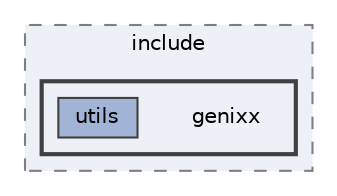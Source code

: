 digraph "lib/utils/include/genixx"
{
 // LATEX_PDF_SIZE
  bgcolor="transparent";
  edge [fontname=Helvetica,fontsize=10,labelfontname=Helvetica,labelfontsize=10];
  node [fontname=Helvetica,fontsize=10,shape=box,height=0.2,width=0.4];
  compound=true
  subgraph clusterdir_fa694228d90241ff77190816dc53ad7f {
    graph [ bgcolor="#edf0f7", pencolor="grey50", label="include", fontname=Helvetica,fontsize=10 style="filled,dashed", URL="dir_fa694228d90241ff77190816dc53ad7f.html",tooltip=""]
  subgraph clusterdir_d81cdb81c0a2d2a28bfba67c1b428ff0 {
    graph [ bgcolor="#edf0f7", pencolor="grey25", label="", fontname=Helvetica,fontsize=10 style="filled,bold", URL="dir_d81cdb81c0a2d2a28bfba67c1b428ff0.html",tooltip=""]
    dir_d81cdb81c0a2d2a28bfba67c1b428ff0 [shape=plaintext, label="genixx"];
  dir_9d08b57db216ba699fdcffab35a93e73 [label="utils", fillcolor="#a2b4d6", color="grey25", style="filled", URL="dir_9d08b57db216ba699fdcffab35a93e73.html",tooltip=""];
  }
  }
}
